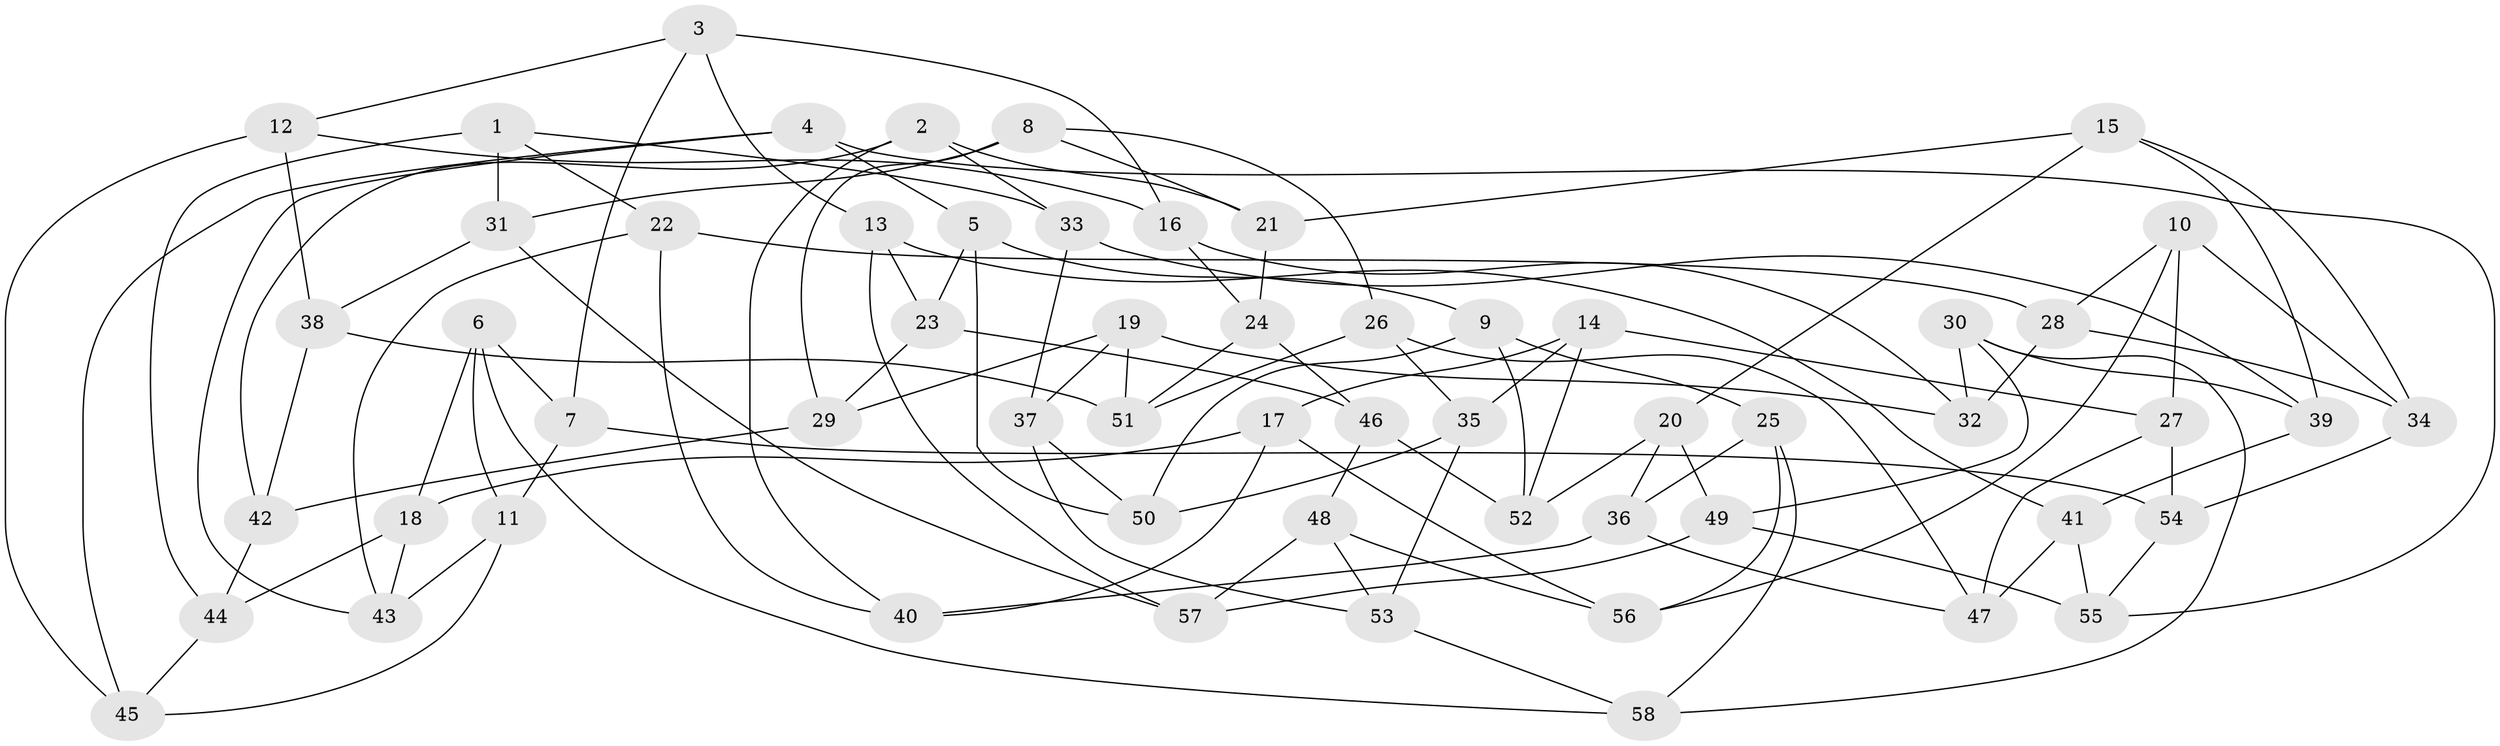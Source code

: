 // Generated by graph-tools (version 1.1) at 2025/58/03/09/25 04:58:00]
// undirected, 58 vertices, 116 edges
graph export_dot {
graph [start="1"]
  node [color=gray90,style=filled];
  1;
  2;
  3;
  4;
  5;
  6;
  7;
  8;
  9;
  10;
  11;
  12;
  13;
  14;
  15;
  16;
  17;
  18;
  19;
  20;
  21;
  22;
  23;
  24;
  25;
  26;
  27;
  28;
  29;
  30;
  31;
  32;
  33;
  34;
  35;
  36;
  37;
  38;
  39;
  40;
  41;
  42;
  43;
  44;
  45;
  46;
  47;
  48;
  49;
  50;
  51;
  52;
  53;
  54;
  55;
  56;
  57;
  58;
  1 -- 31;
  1 -- 44;
  1 -- 33;
  1 -- 22;
  2 -- 42;
  2 -- 21;
  2 -- 33;
  2 -- 40;
  3 -- 13;
  3 -- 7;
  3 -- 16;
  3 -- 12;
  4 -- 55;
  4 -- 45;
  4 -- 5;
  4 -- 43;
  5 -- 23;
  5 -- 9;
  5 -- 50;
  6 -- 18;
  6 -- 7;
  6 -- 58;
  6 -- 11;
  7 -- 54;
  7 -- 11;
  8 -- 26;
  8 -- 21;
  8 -- 29;
  8 -- 31;
  9 -- 25;
  9 -- 50;
  9 -- 52;
  10 -- 28;
  10 -- 34;
  10 -- 56;
  10 -- 27;
  11 -- 43;
  11 -- 45;
  12 -- 45;
  12 -- 38;
  12 -- 16;
  13 -- 23;
  13 -- 41;
  13 -- 57;
  14 -- 52;
  14 -- 27;
  14 -- 17;
  14 -- 35;
  15 -- 39;
  15 -- 21;
  15 -- 20;
  15 -- 34;
  16 -- 32;
  16 -- 24;
  17 -- 56;
  17 -- 18;
  17 -- 40;
  18 -- 43;
  18 -- 44;
  19 -- 32;
  19 -- 51;
  19 -- 29;
  19 -- 37;
  20 -- 52;
  20 -- 49;
  20 -- 36;
  21 -- 24;
  22 -- 40;
  22 -- 43;
  22 -- 28;
  23 -- 46;
  23 -- 29;
  24 -- 51;
  24 -- 46;
  25 -- 58;
  25 -- 36;
  25 -- 56;
  26 -- 51;
  26 -- 47;
  26 -- 35;
  27 -- 47;
  27 -- 54;
  28 -- 32;
  28 -- 34;
  29 -- 42;
  30 -- 32;
  30 -- 49;
  30 -- 39;
  30 -- 58;
  31 -- 38;
  31 -- 57;
  33 -- 37;
  33 -- 39;
  34 -- 54;
  35 -- 53;
  35 -- 50;
  36 -- 47;
  36 -- 40;
  37 -- 50;
  37 -- 53;
  38 -- 51;
  38 -- 42;
  39 -- 41;
  41 -- 47;
  41 -- 55;
  42 -- 44;
  44 -- 45;
  46 -- 48;
  46 -- 52;
  48 -- 56;
  48 -- 57;
  48 -- 53;
  49 -- 57;
  49 -- 55;
  53 -- 58;
  54 -- 55;
}
